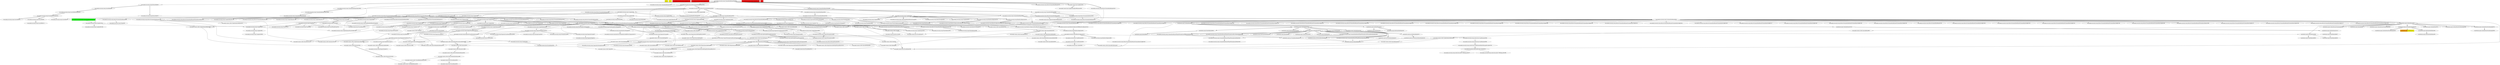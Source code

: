 digraph enhanced {
	"ochiai" [style=striped shape=box fillcolor="yellow"];
	"d4" [style=striped shape=box fillcolor="yellow"];
	"com.google.javascript.jscomp.Compiler#1460" [style=striped shape=box fillcolor="red"];
	"com.google.javascript.jscomp.Compiler#1396" [style=striped shape=box fillcolor="red"];
	"org.kohsuke.args4j.FieldSetter#31" [style=striped shape=box fillcolor="orange:yellow"];
	"com.google.javascript.jscomp.Compiler#1468" [style=striped shape=box fillcolor="red"];
	"real" [style=striped shape=box fillcolor="red"];
	"com.google.javascript.jscomp.CommandLineRunnerTest#798" [style=striped shape=box fillcolor="green"];
	"com.google.common.collect.RegularImmutableMap$NonTerminalEntry#116" -> "com.google.common.collect.ImmutableEntry#34";
	"com.google.common.collect.Maps#540" -> "com.google.common.collect.ImmutableEntry#34";
	"com.google.common.collect.RegularImmutableMap$TerminalEntry#134" -> "com.google.common.collect.ImmutableEntry#34";
	"com.google.javascript.jscomp.CommandLineRunner#542" -> "com.google.javascript.jscomp.AbstractCommandLineRunner$CommandLineConfig#1336";
	"com.google.common.collect.RegularImmutableMap#98" -> "com.google.common.collect.RegularImmutableMap$NonTerminalEntry#116";
	"com.google.javascript.jscomp.AbstractCommandLineRunner#197" -> "com.google.javascript.jscomp.CompilerOptions#1166" [style=bold];
	"com.google.javascript.jscomp.Compiler#1791" -> "com.google.javascript.jscomp.Compiler#1779";
	"com.google.javascript.jscomp.SourceFile$Preloaded#304" -> "com.google.javascript.jscomp.SourceFile#121" [style=bold];
	"com.google.javascript.jscomp.CommandLineRunner#542" -> "com.google.javascript.jscomp.AbstractCommandLineRunner$CommandLineConfig#1452";
	"org.kohsuke.args4j.CmdLineParser#176" -> "org.kohsuke.args4j.FieldSetter#22" [style=bold];
	"com.google.javascript.jscomp.Compiler#548" -> "com.google.javascript.jscomp.Compiler#565";
	"com.google.javascript.jscomp.Compiler#1284" -> "com.google.javascript.jscomp.Compiler#565";
	"com.google.javascript.jscomp.Compiler#298" -> "com.google.javascript.jscomp.Compiler#323";
	"com.google.javascript.jscomp.WarningLevel#34" -> "com.google.javascript.jscomp.WarningLevel#65";
	"com.google.javascript.jscomp.Compiler#323" -> "com.google.javascript.jscomp.Compiler#449" [style=bold];
	"com.google.javascript.jscomp.Compiler#227" -> "com.google.javascript.jscomp.Compiler#208";
	"org.kohsuke.args4j.CmdLineParser#155" -> "org.kohsuke.args4j.FieldSetter#26" [style=bold];
	"com.google.javascript.jscomp.RhinoErrorReporter#105" -> "com.google.javascript.jscomp.RhinoErrorReporter$NewRhinoErrorReporter#154" [style=bold];
	"com.google.javascript.jscomp.RhinoErrorReporter$NewRhinoErrorReporter#154" -> "com.google.javascript.jscomp.RhinoErrorReporter$NewRhinoErrorReporter#158" [style=bold];
	"com.google.javascript.jscomp.CompilationLevel#52" -> "com.google.javascript.jscomp.CompilationLevel#96";
	"com.google.javascript.jscomp.CommandLineRunnerTest$1#946" -> "com.google.javascript.jscomp.CommandLineRunnerTest#40" [style=bold];
	"com.google.javascript.jscomp.CommandLineRunner#542" -> "com.google.javascript.jscomp.AbstractCommandLineRunner$CommandLineConfig#1346";
	"com.google.javascript.jscomp.ComposeWarningsGuard$GuardComparator#62" -> "com.google.javascript.jscomp.WarningsGuard#84";
	"com.google.javascript.jscomp.CommandLineRunner#542" -> "com.google.javascript.jscomp.AbstractCommandLineRunner$CommandLineConfig#1466";
	"com.google.javascript.jscomp.JSSourceFile#72" -> "com.google.javascript.jscomp.SourceFile#139";
	"com.google.javascript.jscomp.CompilerInput#86" -> "com.google.javascript.jscomp.SourceFile#139";
	"com.google.javascript.jscomp.JsAst#42" -> "com.google.javascript.jscomp.SourceFile#139";
	"com.google.common.collect.RegularImmutableMap#48" -> "com.google.common.collect.Hashing#40";
	"com.google.common.collect.ImmutableSet#160" -> "com.google.common.collect.Hashing#40";
	"com.google.javascript.jscomp.AbstractCommandLineRunner#197" -> "com.google.javascript.jscomp.CompilerOptions#1177";
	"org.kohsuke.args4j.spi.StringOptionHandler#19" -> "org.kohsuke.args4j.FieldSetter#31";
	"com.google.javascript.jscomp.BasicErrorManager#37" -> "com.google.javascript.jscomp.BasicErrorManager$LeveledJSErrorComparator#115" [style=bold];
	"org.kohsuke.args4j.CmdLineParser#421" -> "org.kohsuke.args4j.CmdLineParser#512" [style=bold];
	"com.google.common.collect.RegularImmutableMap#48" -> "com.google.common.collect.RegularImmutableMap$NonTerminalEntry#121";
	"com.google.javascript.jscomp.AbstractCommandLineRunner#619" -> "com.google.javascript.jscomp.Compiler#1889" [style=bold];
	"com.google.javascript.jscomp.AbstractCommandLineRunner#619" -> "com.google.javascript.jscomp.AbstractCommandLineRunner#671" [style=bold];
	"com.google.javascript.jscomp.mozilla.rhino.ScriptRuntime$DefaultMessageProvider#3700" -> "com.google.javascript.jscomp.mozilla.rhino.Context#379" [style=bold];
	"com.google.javascript.jscomp.CommandLineRunner#542" -> "com.google.javascript.jscomp.AbstractCommandLineRunner$WarningGuardSpec#1690" [style=bold];
	"com.google.javascript.jscomp.Compiler#189" -> "com.google.javascript.jscomp.Compiler#1642" [style=bold];
	"com.google.javascript.jscomp.JSSourceFile#55" -> "com.google.javascript.jscomp.SourceFile#260" [style=bold];
	"com.google.javascript.jscomp.CompilerOptions#959" -> "com.google.javascript.jscomp.CompilerOptions#985" [style=bold];
	"com.google.javascript.jscomp.Compiler#218" -> "com.google.javascript.jscomp.ErrorFormat$2#38" [style=bold];
	"org.kohsuke.args4j.spi.StringOptionHandler#14" -> "org.kohsuke.args4j.spi.OptionHandler#40";
	"org.kohsuke.args4j.spi.BooleanOptionHandler#20" -> "org.kohsuke.args4j.spi.OptionHandler#40";
	"org.kohsuke.args4j.spi.OneArgumentOptionHandler#16" -> "org.kohsuke.args4j.spi.OptionHandler#40";
	"com.google.javascript.jscomp.CommandLineRunner$Flags$BooleanOptionHandler#359" -> "org.kohsuke.args4j.spi.OptionHandler#40";
	"org.kohsuke.args4j.spi.EnumOptionHandler#17" -> "org.kohsuke.args4j.spi.OptionHandler#40";
	"com.google.javascript.jscomp.AbstractCommandLineRunner#959" -> "com.google.javascript.jscomp.Strings#39";
	"com.google.javascript.jscomp.Tracer#440" -> "com.google.javascript.jscomp.Tracer#407" [style=bold];
	"com.google.javascript.jscomp.Compiler#500" -> "com.google.common.base.Preconditions#128";
	"com.google.javascript.jscomp.Tracer#407" -> "com.google.common.base.Preconditions#128";
	"com.google.javascript.jscomp.mozilla.rhino.Context#379" -> "com.google.javascript.jscomp.mozilla.rhino.jdk13.VMBridge_jdk13#66";
	"com.google.javascript.jscomp.CommandLineRunner#542" -> "com.google.common.collect.ImmutableList#80";
	"com.google.javascript.jscomp.RhinoErrorReporter#33" -> "com.google.javascript.jscomp.RhinoErrorReporter#73" [style=bold];
	"com.google.javascript.jscomp.CommandLineRunner#542" -> "com.google.javascript.jscomp.AbstractCommandLineRunner$CommandLineConfig#1357";
	"com.google.javascript.jscomp.ComposeWarningsGuard#141" -> "com.google.javascript.jscomp.WarningsGuard#95";
	"com.google.common.collect.ImmutableEntry#34" -> "com.google.common.collect.AbstractMapEntry#33" [style=bold];
	"com.google.javascript.jscomp.CommandLineRunner#542" -> "com.google.javascript.jscomp.AbstractCommandLineRunner$CommandLineConfig#1598";
	"com.google.javascript.jscomp.CommandLineRunner#542" -> "com.google.javascript.jscomp.AbstractCommandLineRunner$CommandLineConfig#1477";
	"com.google.javascript.jscomp.AbstractCommandLineRunner$RunTimeStats#1244" -> "com.google.javascript.jscomp.PhaseOptimizer#91" [style=bold];
	"com.google.javascript.jscomp.AbstractCommandLineRunner$RunTimeStats#1236" -> "com.google.javascript.jscomp.PhaseOptimizer#98" [style=bold];
	"com.google.javascript.jscomp.Compiler#218" -> "com.google.javascript.jscomp.CompilerOptions#1069" [style=bold];
	"org.kohsuke.args4j.CmdLineParser$CmdLineImpl#378" -> "org.kohsuke.args4j.CmdLineParser$CmdLineImpl#396" [style=bold];
	"com.google.javascript.jscomp.CommandLineRunnerTest#916" -> "com.google.javascript.jscomp.CommandLineRunnerTest#892";
	"com.google.javascript.jscomp.Compiler#323" -> "com.google.javascript.jscomp.Compiler#422" [style=bold];
	"com.google.javascript.rhino.ScriptRuntime#458" -> "com.google.javascript.rhino.Context#400" [style=bold];
	"com.google.javascript.jscomp.Compiler#500" -> "com.google.javascript.jscomp.Compiler#548";
	"com.google.common.collect.ImmutableSet#160" -> "com.google.common.collect.ImmutableSet#222" [style=bold];
	"com.google.javascript.jscomp.ComposeWarningsGuard#83" -> "com.google.common.collect.Lists#90";
	"com.google.javascript.jscomp.Compiler#298" -> "com.google.common.collect.Lists#90";
	"com.google.javascript.jscomp.SourceFile$Preloaded#304" -> "com.google.javascript.jscomp.SourceFile#79";
	"com.google.javascript.jscomp.JSSourceFile#72" -> "com.google.javascript.jscomp.SourceFile#79";
	"com.google.common.collect.Lists#90" -> "com.google.common.collect.Lists#99" [style=bold];
	"com.google.javascript.jscomp.Compiler#227" -> "com.google.javascript.jscomp.PrintStreamErrorManager#44";
	"com.google.javascript.jscomp.mozilla.rhino.ScriptRuntime#3639" -> "com.google.javascript.jscomp.mozilla.rhino.ScriptRuntime#3691";
	"org.kohsuke.args4j.CmdLineParser#155" -> "org.kohsuke.args4j.CmdLineParser#176" [style=bold];
	"com.google.javascript.jscomp.AbstractCommandLineRunner#619" -> "com.google.javascript.jscomp.CommandLineRunner#610" [style=bold];
	"com.google.common.collect.RegularImmutableMap#48" -> "com.google.common.collect.ImmutableEntry#44";
	"com.google.javascript.jscomp.SuppressDocWarningsGuard#40" -> "com.google.common.collect.ImmutableEntry#44";
	"com.google.javascript.jscomp.CommandLineRunner#542" -> "com.google.javascript.jscomp.AbstractCommandLineRunner$CommandLineConfig#1368";
	"org.kohsuke.args4j.CmdLineParser#176" -> "org.kohsuke.args4j.spi.IntOptionHandler#15" [style=bold];
	"com.google.common.collect.RegularImmutableMap#48" -> "com.google.common.collect.ImmutableEntry#40";
	"com.google.javascript.jscomp.SuppressDocWarningsGuard#40" -> "com.google.common.collect.ImmutableEntry#40";
	"com.google.javascript.jscomp.SourceFile#40" -> "com.google.javascript.jscomp.SourceFile#113" [style=bold];
	"org.kohsuke.args4j.CmdLineParser#421" -> "org.kohsuke.args4j.CmdLineParser$CmdLineImpl#388" [style=bold];
	"com.google.javascript.jscomp.BasicErrorManager#37" -> "com.google.common.collect.Sets#326";
	"com.google.javascript.jscomp.CommandLineRunnerTest#916" -> "com.google.javascript.jscomp.CommandLineRunner#738";
	"org.kohsuke.args4j.CmdLineParser#421" -> "org.kohsuke.args4j.CmdLineParser$CmdLineImpl#392" [style=bold];
	"com.google.javascript.jscomp.Compiler#189" -> "com.google.javascript.jscomp.Compiler$3#767" [style=bold];
	"org.kohsuke.args4j.CmdLineParser#133" -> "org.kohsuke.args4j.FieldSetter#16" [style=bold];
	"com.google.javascript.jscomp.CompilerOptions#952" -> "com.google.javascript.jscomp.ComposeWarningsGuard#118" [style=bold];
	"com.google.javascript.jscomp.Compiler#227" -> "com.google.javascript.jscomp.SuppressDocWarningsGuard#40" [style=bold];
	"com.google.javascript.jscomp.RhinoErrorReporter#73" -> "com.google.javascript.jscomp.RhinoErrorReporter#69" [style=bold];
	"com.google.javascript.jscomp.CompilerOptions#682" -> "com.google.common.collect.ImmutableList#68";
	"com.google.javascript.jscomp.AbstractCommandLineRunner$CommandLineConfig#1281" -> "com.google.common.collect.ImmutableList#68";
	"org.kohsuke.args4j.CmdLineParser#176" -> "org.kohsuke.args4j.spi.EnumOptionHandler#17" [style=bold];
	"org.kohsuke.args4j.CmdLineParser#176" -> "org.kohsuke.args4j.spi.StringOptionHandler#14";
	"com.google.javascript.jscomp.CommandLineRunner$Flags$WarningGuardErrorOptionHandler#399" -> "org.kohsuke.args4j.spi.StringOptionHandler#14";
	"com.google.javascript.jscomp.CommandLineRunner$Flags$WarningGuardWarningOptionHandler#408" -> "org.kohsuke.args4j.spi.StringOptionHandler#14";
	"com.google.javascript.jscomp.CommandLineRunner$Flags$WarningGuardOffOptionHandler#418" -> "org.kohsuke.args4j.spi.StringOptionHandler#14";
	"com.google.common.collect.RegularImmutableMap#48" -> "com.google.common.collect.RegularImmutableMap$TerminalEntry#138";
	"org.kohsuke.args4j.CmdLineParser#155" -> "org.kohsuke.args4j.CmdLineParser#164" [style=bold];
	"com.google.javascript.jscomp.CommandLineRunner#542" -> "com.google.javascript.jscomp.AbstractCommandLineRunner$CommandLineConfig#1652";
	"com.google.javascript.jscomp.CommandLineRunner#542" -> "com.google.javascript.jscomp.AbstractCommandLineRunner$CommandLineConfig#1417";
	"com.google.common.collect.RegularImmutableMap#98" -> "com.google.common.collect.RegularImmutableMap$TerminalEntry#134" [style=bold];
	"org.kohsuke.args4j.MultiValueFieldSetter#46" -> "org.kohsuke.args4j.MultiValueFieldSetter#59" [style=bold];
	"org.kohsuke.args4j.CmdLineParser#176" -> "com.google.javascript.jscomp.CommandLineRunner$Flags$WarningGuardWarningOptionHandler#408" [style=bold];
	"org.kohsuke.args4j.CmdLineParser#421" -> "org.kohsuke.args4j.spi.StringOptionHandler#19" [style=bold];
	"org.kohsuke.args4j.CmdLineParser#176" -> "com.google.javascript.jscomp.CommandLineRunner$Flags$WarningGuardOffOptionHandler#418" [style=bold];
	"com.google.common.collect.Iterators$11#980" -> "com.google.common.collect.AbstractIndexedListIterator#54";
	"com.google.common.collect.ImmutableSet#160" -> "com.google.common.collect.RegularImmutableSet#39" [style=bold];
	"com.google.javascript.jscomp.ComposeWarningsGuard$GuardComparator#62" -> "com.google.javascript.jscomp.SuppressDocWarningsGuard#94" [style=bold];
	"com.google.javascript.jscomp.ComposeWarningsGuard#118" -> "com.google.common.collect.ImmutableSet$ArrayImmutableSet#392";
	"com.google.javascript.jscomp.SuppressDocWarningsGuard#40" -> "com.google.common.collect.ImmutableSet$ArrayImmutableSet#392";
	"com.google.common.collect.ImmutableSet$ArrayImmutableSet#392" -> "com.google.common.collect.ImmutableSet$ArrayImmutableSet#392";
	"com.google.javascript.jscomp.DiagnosticGroup#118" -> "com.google.common.collect.ImmutableSet$ArrayImmutableSet#392";
	"com.google.javascript.jscomp.AbstractCommandLineRunner#671" -> "com.google.javascript.jscomp.AbstractCommandLineRunner#1153";
	"com.google.javascript.jscomp.CommandLineRunner#610" -> "com.google.javascript.jscomp.CompilationLevel#52";
	"com.google.javascript.jscomp.CommandLineRunner#542" -> "org.kohsuke.args4j.CmdLineParser#91" [style=bold];
	"com.google.javascript.jscomp.CommandLineRunner#542" -> "com.google.javascript.jscomp.CommandLineRunner#490" [style=bold];
	"com.google.javascript.jscomp.Tracer#234" -> "com.google.javascript.jscomp.Tracer#958";
	"com.google.javascript.jscomp.Tracer#407" -> "com.google.javascript.jscomp.Tracer#958";
	"com.google.javascript.jscomp.BasicErrorManager#55" -> "com.google.javascript.jscomp.PrintStreamErrorManager#67";
	"com.google.javascript.jscomp.RhinoErrorReporter#109" -> "com.google.javascript.jscomp.RhinoErrorReporter$OldRhinoErrorReporter#140" [style=bold];
	"com.google.javascript.jscomp.Compiler#227" -> "com.google.javascript.jscomp.PrintStreamErrorManager#62";
	"com.google.javascript.jscomp.CommandLineRunner#542" -> "com.google.javascript.jscomp.AbstractCommandLineRunner$CommandLineConfig#1549";
	"com.google.common.collect.RegularImmutableSet#39" -> "com.google.common.collect.ImmutableSet$ArrayImmutableSet#396";
	"com.google.common.collect.RegularImmutableMap$EntrySet#202" -> "com.google.common.collect.ImmutableSet$ArrayImmutableSet#396";
	"com.google.common.collect.RegularImmutableMap$EntrySet#202" -> "com.google.common.collect.RegularImmutableMap#36";
	"org.kohsuke.args4j.spi.StringOptionHandler#19" -> "org.kohsuke.args4j.CmdLineParser$CmdLineImpl#400" [style=bold];
	"com.google.javascript.jscomp.Compiler#449" -> "com.google.javascript.jscomp.CompilerInput#95";
	"com.google.javascript.jscomp.Compiler#422" -> "com.google.javascript.jscomp.CompilerInput#95";
	"com.google.javascript.jscomp.SuppressDocWarningsGuard#40" -> "com.google.common.collect.RegularImmutableMap#35";
	"com.google.common.collect.RegularImmutableMap#35" -> "com.google.common.collect.RegularImmutableMap#35";
	"org.kohsuke.args4j.CmdLineParser$1#125" -> "org.kohsuke.args4j.CmdLineParser$1#127" [style=bold];
	"com.google.common.collect.ImmutableSet#364" -> "com.google.common.collect.ImmutableCollection#47";
	"com.google.common.collect.ImmutableList#323" -> "com.google.common.collect.ImmutableCollection#47";
	"com.google.javascript.jscomp.ComposeWarningsGuard$GuardComparator#51" -> "com.google.javascript.jscomp.ComposeWarningsGuard$GuardComparator#62";
	"org.kohsuke.args4j.CmdLineParser#91" -> "org.kohsuke.args4j.CmdLineParser$1#125" [style=bold];
	"com.google.javascript.jscomp.CommandLineRunner#610" -> "com.google.javascript.jscomp.WarningLevel#34" [style=bold];
	"com.google.javascript.jscomp.RhinoErrorReporter$OldRhinoErrorReporter#140" -> "com.google.javascript.jscomp.RhinoErrorReporter$OldRhinoErrorReporter#144" [style=bold];
	"org.kohsuke.args4j.CmdLineParser#91" -> "org.kohsuke.args4j.CmdLineParser#155" [style=bold];
	"com.google.common.collect.SingletonImmutableList#34" -> "com.google.common.collect.SingletonImmutableList#34";
	"com.google.javascript.jscomp.Compiler#365" -> "com.google.common.collect.SingletonImmutableList#34";
	"com.google.javascript.jscomp.AbstractCommandLineRunner#1153" -> "com.google.common.collect.SingletonImmutableList#34";
	"com.google.javascript.jscomp.Compiler#227" -> "com.google.javascript.jscomp.CompilerOptions#944" [style=bold];
	"com.google.javascript.jscomp.JSModule#93" -> "com.google.javascript.jscomp.JSModule#103";
	"com.google.javascript.jscomp.CommandLineRunnerTest#892" -> "com.google.javascript.jscomp.CommandLineRunner#482" [style=bold];
	"com.google.javascript.jscomp.Compiler#1734" -> "com.google.javascript.jscomp.DiagnosticGroups#31";
	"com.google.javascript.jscomp.CommandLineRunnerTest#916" -> "com.google.javascript.jscomp.JSSourceFile#55";
	"com.google.common.collect.AbstractIndexedListIterator#54" -> "com.google.common.collect.AbstractIndexedListIterator#68";
	"com.google.javascript.jscomp.DiagnosticGroupWarningsGuard#33" -> "com.google.javascript.jscomp.WarningsGuard#45";
	"com.google.javascript.jscomp.SuppressDocWarningsGuard#40" -> "com.google.javascript.jscomp.WarningsGuard#45";
	"com.google.javascript.jscomp.ComposeWarningsGuard#78" -> "com.google.javascript.jscomp.WarningsGuard#45";
	"com.google.javascript.jscomp.Compiler#1804" -> "com.google.javascript.jscomp.Compiler#1791";
	"com.google.javascript.jscomp.Compiler#1791" -> "com.google.javascript.jscomp.Compiler#1671";
	"com.google.javascript.jscomp.RhinoErrorReporter#73" -> "com.google.common.collect.ImmutableMap#117" [style=bold];
	"com.google.javascript.jscomp.CommandLineRunner#542" -> "com.google.javascript.jscomp.AbstractCommandLineRunner$CommandLineConfig#1316";
	"com.google.javascript.jscomp.JSModule#93" -> "com.google.javascript.jscomp.CompilerInput#83";
	"com.google.javascript.jscomp.SourceFile$Preloaded#300" -> "com.google.javascript.jscomp.SourceFile$Preloaded#304" [style=bold];
	"com.google.common.collect.ImmutableList#80" -> "com.google.common.collect.SingletonImmutableList#40";
	"com.google.javascript.jscomp.CommandLineRunner#634" -> "com.google.javascript.jscomp.Compiler#189";
	"org.kohsuke.args4j.CmdLineParser#176" -> "org.kohsuke.args4j.MultiValueFieldSetter#34" [style=bold];
	"com.google.javascript.jscomp.mozilla.rhino.ScriptRuntime#3691" -> "com.google.javascript.jscomp.mozilla.rhino.ScriptRuntime$DefaultMessageProvider#3700" [style=bold];
	"com.google.javascript.jscomp.CompilerInput#83" -> "com.google.javascript.jscomp.CompilerInput#86";
	"com.google.javascript.jscomp.Compiler#365" -> "com.google.javascript.jscomp.CompilerInput#86";
	"com.google.javascript.jscomp.ComposeWarningsGuard#78" -> "com.google.javascript.jscomp.ComposeWarningsGuard$GuardComparator#51";
	"com.google.javascript.jscomp.ComposeWarningsGuard#87" -> "com.google.javascript.jscomp.ComposeWarningsGuard$GuardComparator#51";
	"com.google.javascript.jscomp.AbstractCommandLineRunner#619" -> "com.google.javascript.jscomp.Compiler#500";
	"com.google.javascript.jscomp.SourceFile#260" -> "com.google.javascript.jscomp.SourceFile$Preloaded#300" [style=bold];
	"com.google.javascript.jscomp.CommandLineRunner#542" -> "com.google.javascript.jscomp.AbstractCommandLineRunner$CommandLineConfig#1431";
	"com.google.common.collect.AbstractIndexedListIterator#81" -> "com.google.common.collect.Iterators$11#982";
	"com.google.common.collect.Iterators#979" -> "com.google.common.collect.Iterators$11#980" [style=bold];
	"com.google.javascript.jscomp.Compiler#500" -> "com.google.javascript.jscomp.Compiler#867";
	"com.google.javascript.jscomp.ComposeWarningsGuard#118" -> "com.google.common.collect.AbstractIndexedListIterator#76";
	"com.google.common.collect.AbstractIndexedListIterator#81" -> "com.google.common.collect.AbstractIndexedListIterator#76";
	"com.google.javascript.jscomp.SuppressDocWarningsGuard#40" -> "com.google.common.collect.AbstractIndexedListIterator#76";
	"com.google.javascript.jscomp.DiagnosticGroup#118" -> "com.google.common.collect.AbstractIndexedListIterator#76";
	"com.google.javascript.jscomp.Compiler#227" -> "com.google.javascript.jscomp.CompilerOptions#959";
	"com.google.javascript.jscomp.CompilationLevel#96" -> "com.google.javascript.jscomp.CompilerOptions#959";
	"com.google.javascript.jscomp.ComposeWarningsGuard$GuardComparator#51" -> "com.google.javascript.jscomp.ComposeWarningsGuard$GuardComparator#56" [style=bold];
	"com.google.javascript.jscomp.AbstractCommandLineRunner#197" -> "com.google.javascript.jscomp.AbstractCommandLineRunner#795" [style=bold];
	"com.google.javascript.jscomp.AbstractCommandLineRunner#671" -> "com.google.javascript.jscomp.AbstractCommandLineRunner#1011";
	"com.google.javascript.jscomp.Compiler#227" -> "com.google.javascript.jscomp.CompilerOptions#952";
	"com.google.javascript.jscomp.AbstractCommandLineRunner#117" -> "com.google.javascript.jscomp.AbstractCommandLineRunner$RunTimeStats#1226";
	"com.google.javascript.jscomp.AbstractCommandLineRunner$RunTimeStats#1226" -> "com.google.javascript.jscomp.AbstractCommandLineRunner$RunTimeStats#1226";
	"com.google.javascript.jscomp.AbstractCommandLineRunner#284" -> "com.google.javascript.jscomp.AbstractCommandLineRunner$RunTimeStats#1226";
	"com.google.javascript.jscomp.CommandLineRunner#542" -> "com.google.javascript.jscomp.AbstractCommandLineRunner$CommandLineConfig#1308";
	"com.google.javascript.jscomp.mozilla.rhino.Context#379" -> "com.google.javascript.jscomp.mozilla.rhino.jdk13.VMBridge_jdk13#77";
	"org.kohsuke.args4j.CmdLineParser#176" -> "org.kohsuke.args4j.spi.BooleanOptionHandler#20" [style=bold];
	"com.google.javascript.jscomp.AbstractCommandLineRunner#197" -> "com.google.javascript.jscomp.AbstractCommandLineRunner$WarningGuardSpec#1671" [style=bold];
	"com.google.javascript.jscomp.CommandLineRunner#542" -> "com.google.javascript.jscomp.AbstractCommandLineRunner$CommandLineConfig#1324";
	"com.google.javascript.jscomp.Compiler#500" -> "com.google.javascript.jscomp.Compiler#298";
	"org.kohsuke.args4j.spi.StringOptionHandler#19" -> "org.kohsuke.args4j.MultiValueFieldSetter#46" [style=bold];
	"org.kohsuke.args4j.CmdLineParser#176" -> "org.kohsuke.args4j.OptionDef#44" [style=bold];
	"com.google.common.collect.RegularImmutableMap#35" -> "com.google.common.collect.RegularImmutableMap$EntrySet#202";
	"com.google.javascript.jscomp.CommandLineRunner#542" -> "com.google.javascript.jscomp.AbstractCommandLineRunner$CommandLineConfig#1563";
	"com.google.javascript.jscomp.CommandLineRunner#542" -> "com.google.javascript.jscomp.AbstractCommandLineRunner$CommandLineConfig#1442";
	"org.kohsuke.args4j.CmdLineParser#421" -> "org.kohsuke.args4j.OptionDef#40" [style=bold];
	"com.google.javascript.jscomp.Compiler$3#767" -> "com.google.javascript.jscomp.PassFactory#42";
	"org.kohsuke.args4j.CmdLineParser#91" -> "org.kohsuke.args4j.CmdLineParser#133" [style=bold];
	"com.google.javascript.jscomp.AbstractCommandLineRunner#671" -> "com.google.javascript.jscomp.AbstractCommandLineRunner#566";
	"com.google.javascript.jscomp.Tracer#234" -> "com.google.javascript.jscomp.Tracer$1#223" [style=bold];
	"com.google.javascript.jscomp.Compiler#500" -> "com.google.javascript.jscomp.Compiler#858";
	"com.google.javascript.jscomp.ComposeWarningsGuard#118" -> "com.google.common.collect.AbstractIndexedListIterator#81";
	"com.google.javascript.jscomp.SuppressDocWarningsGuard#40" -> "com.google.common.collect.AbstractIndexedListIterator#81";
	"com.google.javascript.jscomp.DiagnosticGroup#118" -> "com.google.common.collect.AbstractIndexedListIterator#81";
	"com.google.javascript.jscomp.AbstractCommandLineRunner$CommandLineConfig#1620" -> "com.google.common.base.Preconditions#186";
	"com.google.common.collect.Lists#90" -> "com.google.common.base.Preconditions#186";
	"com.google.javascript.jscomp.LightweightMessageFormatter#49" -> "com.google.common.base.Preconditions#186";
	"com.google.javascript.jscomp.AbstractCommandLineRunner#117" -> "com.google.common.base.Preconditions#186";
	"com.google.common.collect.SingletonImmutableList#40" -> "com.google.common.base.Preconditions#186";
	"com.google.common.collect.Sets#326" -> "com.google.common.base.Preconditions#186";
	"com.google.common.collect.Iterators#979" -> "com.google.common.base.Preconditions#186";
	"com.google.javascript.jscomp.CommandLineRunner#634" -> "com.google.javascript.jscomp.AbstractCommandLineRunner#328" [style=bold];
	"com.google.javascript.jscomp.AbstractCommandLineRunner$RunTimeStats#1226" -> "com.google.javascript.jscomp.AbstractCommandLineRunner$RunTimeStats#1236";
	"com.google.javascript.jscomp.Compiler#227" -> "com.google.javascript.jscomp.CompilerOptions#963" [style=bold];
	"com.google.javascript.jscomp.JSSourceFile#55" -> "com.google.javascript.jscomp.JSSourceFile#72" [style=bold];
	"com.google.javascript.jscomp.DiagnosticGroupWarningsGuard#45" -> "com.google.javascript.jscomp.CheckLevel#30";
	"com.google.javascript.jscomp.Compiler#227" -> "com.google.javascript.jscomp.CheckLevel#30";
	"com.google.javascript.jscomp.DiagnosticGroupWarningsGuard#50" -> "com.google.javascript.jscomp.CheckLevel#30";
	"com.google.javascript.jscomp.CommandLineRunner#610" -> "com.google.javascript.jscomp.CommandLineRunner$Flags#93";
	"com.google.javascript.jscomp.CommandLineRunner#640" -> "com.google.javascript.jscomp.CommandLineRunner$Flags#93";
	"com.google.javascript.jscomp.CommandLineRunner#542" -> "com.google.javascript.jscomp.CommandLineRunner$Flags#93";
	"com.google.javascript.jscomp.CommandLineRunner#482" -> "com.google.javascript.jscomp.CommandLineRunner$Flags#93";
	"com.google.javascript.jscomp.CommandLineRunner$Flags#93" -> "com.google.javascript.jscomp.CommandLineRunner$Flags#93";
	"org.kohsuke.args4j.CmdLineParser#164" -> "org.kohsuke.args4j.CmdLineParser#483";
	"org.kohsuke.args4j.CmdLineParser#421" -> "org.kohsuke.args4j.CmdLineParser#483";
	"com.google.javascript.jscomp.CommandLineRunnerTest#798" -> "com.google.javascript.jscomp.CommandLineRunnerTest#916";
	"com.google.common.collect.ImmutableMap#117" -> "com.google.common.collect.ImmutableMap#139";
	"com.google.common.collect.ImmutableMap#240" -> "com.google.common.collect.ImmutableMap#139";
	"com.google.javascript.jscomp.AbstractCommandLineRunner#619" -> "com.google.javascript.jscomp.AbstractCommandLineRunner#381";
	"com.google.javascript.jscomp.PrintStreamErrorManager#67" -> "com.google.javascript.jscomp.BasicErrorManager#77";
	"com.google.common.collect.Iterators#1029" -> "com.google.common.collect.Iterators$13#1029" [style=bold];
	"com.google.javascript.jscomp.PrintStreamErrorManager#67" -> "com.google.javascript.jscomp.BasicErrorManager#73";
	"com.google.javascript.jscomp.Compiler#1779" -> "com.google.javascript.jscomp.BasicErrorManager#73";
	"com.google.javascript.jscomp.CompilerOptions#959" -> "com.google.javascript.jscomp.DiagnosticGroupWarningsGuard#33";
	"com.google.javascript.jscomp.Compiler#227" -> "com.google.javascript.jscomp.DiagnosticGroupWarningsGuard#33";
	"com.google.javascript.jscomp.SuppressDocWarningsGuard#40" -> "com.google.javascript.jscomp.DiagnosticGroupWarningsGuard#33";
	"com.google.javascript.jscomp.CommandLineRunnerTest#916" -> "com.google.javascript.jscomp.AbstractCommandLineRunner#139" [style=bold];
	"com.google.javascript.jscomp.CommandLineRunnerTest#916" -> "com.google.javascript.jscomp.CommandLineRunnerTest$1#943";
	"com.google.javascript.jscomp.AbstractCommandLineRunner#284" -> "com.google.javascript.jscomp.CommandLineRunnerTest$1#943";
	"com.google.javascript.jscomp.CompilerOptions#682" -> "com.google.common.collect.Maps#83";
	"com.google.javascript.jscomp.SuppressDocWarningsGuard#40" -> "com.google.common.collect.Maps#83";
	"com.google.javascript.jscomp.ComposeWarningsGuard#78" -> "com.google.common.collect.Maps#83";
	"com.google.javascript.jscomp.Compiler#422" -> "com.google.common.collect.Maps#83";
	"com.google.javascript.jscomp.CommandLineRunnerTest$1#943" -> "com.google.javascript.jscomp.CommandLineRunnerTest$1#946" [style=bold];
	"org.kohsuke.args4j.CmdLineParser#176" -> "com.google.javascript.jscomp.CommandLineRunner$Flags$BooleanOptionHandler#359" [style=bold];
	"com.google.common.collect.ImmutableSet#144" -> "com.google.common.collect.ImmutableSet#160";
	"com.google.javascript.jscomp.AbstractCommandLineRunner$RunTimeStats#1226" -> "com.google.javascript.jscomp.AbstractCommandLineRunner$RunTimeStats#1244";
	"com.google.javascript.jscomp.AbstractCommandLineRunner#197" -> "com.google.javascript.jscomp.AbstractCommandLineRunner#818" [style=bold];
	"com.google.javascript.jscomp.CommandLineRunner#542" -> "com.google.javascript.jscomp.AbstractCommandLineRunner$CommandLineConfig#1609";
	"com.google.javascript.jscomp.CommandLineRunner#610" -> "com.google.javascript.jscomp.ClosureCodingConvention#38";
	"com.google.javascript.jscomp.CommandLineRunner#542" -> "com.google.javascript.jscomp.ClosureCodingConvention#38";
	"com.google.javascript.jscomp.Compiler#189" -> "com.google.javascript.jscomp.ClosureCodingConvention#38";
	"com.google.javascript.jscomp.Compiler#298" -> "com.google.javascript.jscomp.JSModule#62";
	"com.google.javascript.jscomp.Compiler#365" -> "com.google.common.collect.Iterators$13#1033";
	"com.google.javascript.jscomp.AbstractCommandLineRunner#1153" -> "com.google.common.collect.Iterators$13#1033";
	"com.google.javascript.jscomp.DiagnosticGroup#118" -> "com.google.common.collect.Iterators$13#1033";
	"com.google.javascript.jscomp.JSModule#103" -> "com.google.javascript.jscomp.CompilerInput#294" [style=bold];
	"com.google.javascript.jscomp.CommandLineRunner#542" -> "com.google.javascript.jscomp.AbstractCommandLineRunner$CommandLineConfig#1620";
	"org.kohsuke.args4j.CmdLineParser#155" -> "org.kohsuke.args4j.MultiValueFieldSetter#29" [style=bold];
	"com.google.javascript.jscomp.Compiler#365" -> "com.google.common.collect.Iterators$13#1037";
	"com.google.javascript.jscomp.AbstractCommandLineRunner#1153" -> "com.google.common.collect.Iterators$13#1037";
	"com.google.javascript.jscomp.DiagnosticGroup#118" -> "com.google.common.collect.Iterators$13#1037";
	"com.google.javascript.jscomp.CommandLineRunner#542" -> "com.google.javascript.jscomp.AbstractCommandLineRunner$CommandLineConfig#1503";
	"com.google.javascript.jscomp.DiagnosticGroup#118" -> "com.google.javascript.jscomp.DiagnosticGroup#111";
	"com.google.javascript.jscomp.AbstractCommandLineRunner#830" -> "com.google.javascript.jscomp.AbstractCommandLineRunner#152";
	"com.google.javascript.jscomp.CommandLineRunner#640" -> "com.google.javascript.jscomp.AbstractCommandLineRunner#152";
	"com.google.javascript.jscomp.AbstractCommandLineRunner#381" -> "com.google.javascript.jscomp.AbstractCommandLineRunner#152";
	"org.kohsuke.args4j.NamedOptionDef#11" -> "org.kohsuke.args4j.OptionDef#23" [style=bold];
	"com.google.javascript.jscomp.Compiler#227" -> "com.google.javascript.jscomp.DiagnosticGroup#72";
	"com.google.javascript.jscomp.ComposeWarningsGuard#118" -> "com.google.javascript.jscomp.DiagnosticGroup#72";
	"org.kohsuke.args4j.CmdLineParser#133" -> "org.kohsuke.args4j.MultiValueFieldSetter#20" [style=bold];
	"com.google.javascript.jscomp.Compiler#323" -> "com.google.javascript.jscomp.Compiler#399" [style=bold];
	"com.google.javascript.jscomp.CommandLineRunnerTest#916" -> "com.google.javascript.jscomp.AbstractCommandLineRunner#276" [style=bold];
	"com.google.javascript.jscomp.DiagnosticGroups#58" -> "com.google.common.collect.ImmutableMap#240" [style=bold];
	"com.google.common.collect.ImmutableMap#139" -> "com.google.common.collect.Maps#540";
	"com.google.javascript.jscomp.RhinoErrorReporter#73" -> "com.google.javascript.jscomp.mozilla.rhino.ScriptRuntime#3639";
	"com.google.javascript.jscomp.Compiler#500" -> "com.google.javascript.jscomp.Compiler#1804";
	"com.google.common.collect.SingletonImmutableSet#32" -> "com.google.common.collect.SingletonImmutableSet#32";
	"com.google.javascript.jscomp.DiagnosticGroup#118" -> "com.google.common.collect.SingletonImmutableSet#32";
	"com.google.javascript.jscomp.AbstractCommandLineRunner#619" -> "com.google.javascript.jscomp.AbstractCommandLineRunner#942";
	"com.google.javascript.jscomp.DiagnosticGroupWarningsGuard#45" -> "com.google.javascript.jscomp.DiagnosticGroup#118";
	"com.google.javascript.jscomp.CommandLineRunnerTest#916" -> "com.google.common.base.Suppliers#193" [style=bold];
	"com.google.javascript.jscomp.CommandLineRunner#542" -> "com.google.javascript.jscomp.AbstractCommandLineRunner$CommandLineConfig#1631";
	"com.google.javascript.jscomp.Compiler#1284" -> "com.google.javascript.jscomp.Compiler$5#1284" [style=bold];
	"com.google.javascript.jscomp.Compiler#323" -> "com.google.javascript.jscomp.Compiler#385" [style=bold];
	"com.google.javascript.jscomp.CompilerInput#86" -> "com.google.common.collect.Sets#159";
	"com.google.javascript.jscomp.ComposeWarningsGuard#83" -> "com.google.javascript.jscomp.ComposeWarningsGuard#78";
	"com.google.javascript.jscomp.Compiler#227" -> "com.google.javascript.jscomp.ComposeWarningsGuard#78";
	"com.google.javascript.jscomp.CommandLineRunner#610" -> "com.google.javascript.jscomp.CompilerOptions#1106";
	"com.google.javascript.jscomp.AbstractCommandLineRunner#197" -> "com.google.javascript.jscomp.CompilerOptions#1106";
	"com.google.javascript.jscomp.CommandLineRunner$Flags$WarningGuardSetter#422" -> "com.google.javascript.jscomp.CommandLineRunner$Flags$WarningGuardSetter#426" [style=bold];
	"com.google.javascript.jscomp.DiagnosticGroup#111" -> "com.google.common.collect.SingletonImmutableSet#63" [style=bold];
	"org.kohsuke.args4j.spi.IntOptionHandler#15" -> "org.kohsuke.args4j.spi.OneArgumentOptionHandler#16" [style=bold];
	"com.google.javascript.jscomp.CommandLineRunner#482" -> "com.google.javascript.jscomp.AbstractCommandLineRunner#117" [style=bold];
	"com.google.javascript.jscomp.CommandLineRunner$Flags$WarningGuardErrorOptionHandler#399" -> "com.google.javascript.jscomp.CommandLineRunner$Flags$WarningGuardSetter#422";
	"com.google.javascript.jscomp.CommandLineRunner$Flags$WarningGuardWarningOptionHandler#408" -> "com.google.javascript.jscomp.CommandLineRunner$Flags$WarningGuardSetter#422";
	"com.google.javascript.jscomp.CommandLineRunner$Flags$WarningGuardOffOptionHandler#418" -> "com.google.javascript.jscomp.CommandLineRunner$Flags$WarningGuardSetter#422";
	"com.google.common.collect.ImmutableMap#117" -> "com.google.common.collect.RegularImmutableMap#48";
	"com.google.common.collect.ImmutableMap#240" -> "com.google.common.collect.RegularImmutableMap#48";
	"com.google.javascript.jscomp.Compiler#582" -> "com.google.javascript.jscomp.Compiler$2#585" [style=bold];
	"com.google.common.collect.RegularImmutableMap#48" -> "com.google.common.collect.ImmutableMap#269";
	"com.google.javascript.jscomp.CommandLineRunner#542" -> "com.google.javascript.jscomp.AbstractCommandLineRunner$CommandLineConfig#1641";
	"com.google.javascript.jscomp.CommandLineRunner#542" -> "com.google.javascript.jscomp.AbstractCommandLineRunner$CommandLineConfig#1406";
	"com.google.javascript.jscomp.Compiler#858" -> "com.google.javascript.jscomp.Tracer#234";
	"com.google.javascript.jscomp.AbstractCommandLineRunner#1153" -> "com.google.common.collect.SingletonImmutableList#147";
	"com.google.javascript.jscomp.Compiler#548" -> "com.google.javascript.jscomp.Compiler$1#548" [style=bold];
	"com.google.common.collect.SingletonImmutableSet#63" -> "com.google.javascript.jscomp.DiagnosticType#115" [style=bold];
	"com.google.common.collect.SingletonImmutableList#40" -> "com.google.common.collect.ImmutableList#323";
	"com.google.javascript.jscomp.Compiler#867" -> "com.google.javascript.jscomp.CompilerOptions$TracerMode#1296";
	"com.google.javascript.jscomp.Compiler#858" -> "com.google.javascript.jscomp.CompilerOptions$TracerMode#1296";
	"com.google.javascript.jscomp.Compiler#565" -> "com.google.javascript.jscomp.CompilerOptions$TracerMode#1296";
	"com.google.common.collect.AbstractIndexedListIterator#68" -> "com.google.common.collect.UnmodifiableListIterator#36";
	"com.google.javascript.jscomp.CommandLineRunner#542" -> "com.google.javascript.jscomp.AbstractCommandLineRunner$CommandLineConfig#1517";
	"com.google.javascript.jscomp.Compiler#227" -> "com.google.javascript.jscomp.DiagnosticGroups#58" [style=bold];
	"com.google.javascript.jscomp.CompilerInput#86" -> "com.google.javascript.jscomp.JsAst#42";
	"com.google.common.collect.UnmodifiableListIterator#36" -> "com.google.common.collect.UnmodifiableIterator#32";
	"com.google.common.collect.Iterators$13#1029" -> "com.google.common.collect.UnmodifiableIterator#32";
	"com.google.javascript.jscomp.LightweightMessageFormatter#49" -> "com.google.javascript.jscomp.AbstractMessageFormatter#32";
	"com.google.javascript.jscomp.AbstractCommandLineRunner#619" -> "com.google.javascript.jscomp.CommandLineRunner#640" [style=bold];
	"com.google.javascript.jscomp.ErrorFormat$2#38" -> "com.google.javascript.jscomp.AbstractMessageFormatter#37";
	"org.kohsuke.args4j.CmdLineParser#421" -> "org.kohsuke.args4j.CmdLineParser$CmdLineImpl#378" [style=bold];
	"com.google.javascript.jscomp.Compiler#323" -> "com.google.javascript.jscomp.Compiler#365" [style=bold];
	"com.google.javascript.jscomp.AbstractCommandLineRunner#179" -> "com.google.javascript.jscomp.Compiler#1734";
	"com.google.javascript.jscomp.Compiler#227" -> "com.google.javascript.jscomp.Compiler#1734";
	"com.google.javascript.jscomp.Compiler#867" -> "com.google.javascript.jscomp.Tracer#440";
	"com.google.javascript.jscomp.CommandLineRunner#542" -> "com.google.javascript.jscomp.AbstractCommandLineRunner$CommandLineConfig#1490";
	"com.google.javascript.jscomp.CommandLineRunnerTest#40" -> "com.google.javascript.jscomp.CommandLineRunnerTest#798" [style=dotted];
	"com.google.javascript.jscomp.ComposeWarningsGuard#78" -> "com.google.javascript.jscomp.ComposeWarningsGuard#99";
	"com.google.javascript.jscomp.ComposeWarningsGuard#87" -> "com.google.javascript.jscomp.ComposeWarningsGuard#99";
	"com.google.javascript.jscomp.ComposeWarningsGuard#141" -> "com.google.javascript.jscomp.WarningsGuard#106";
	"com.google.javascript.jscomp.DiagnosticGroup#72" -> "com.google.javascript.jscomp.DiagnosticType#121";
	"com.google.javascript.jscomp.AbstractCommandLineRunner#197" -> "com.google.javascript.jscomp.AbstractCommandLineRunner#179" [style=bold];
	"com.google.common.collect.ImmutableSet$ArrayImmutableSet#396" -> "com.google.common.collect.ImmutableSet#364";
	"org.kohsuke.args4j.CmdLineParser#421" -> "org.kohsuke.args4j.CmdLineParser$CmdLineImpl#382" [style=bold];
	"org.kohsuke.args4j.CmdLineParser#483" -> "org.kohsuke.args4j.NamedOptionDef#22" [style=bold];
	"org.kohsuke.args4j.CmdLineParser$1#127" -> "org.kohsuke.args4j.NamedOptionDef#27" [style=bold];
	"com.google.common.collect.AbstractIndexedListIterator#68" -> "com.google.common.base.Preconditions#330";
	"com.google.javascript.jscomp.PrintStreamErrorManager#44" -> "com.google.javascript.jscomp.BasicErrorManager#37";
	"com.google.javascript.jscomp.AbstractCommandLineRunner#284" -> "com.google.javascript.jscomp.AbstractCommandLineRunner#619" [style=bold];
	"com.google.javascript.rhino.ScriptRuntime#422" -> "com.google.javascript.rhino.ScriptRuntime#458";
	"com.google.javascript.jscomp.Compiler#227" -> "com.google.common.collect.Lists#74";
	"com.google.javascript.jscomp.CommandLineRunnerTest#916" -> "com.google.common.collect.Lists#74";
	"com.google.javascript.jscomp.Compiler#189" -> "com.google.common.collect.Lists#74";
	"com.google.javascript.jscomp.Compiler#365" -> "com.google.common.collect.Lists#74";
	"com.google.javascript.jscomp.AbstractCommandLineRunner$CommandLineConfig#1281" -> "com.google.common.collect.Lists#74";
	"com.google.javascript.jscomp.CommandLineRunner$Flags#93" -> "com.google.common.collect.Lists#74";
	"com.google.javascript.jscomp.CommandLineRunner#490" -> "com.google.common.collect.Lists#74";
	"com.google.javascript.jscomp.Compiler#422" -> "com.google.common.collect.Lists#74";
	"com.google.javascript.jscomp.Compiler#227" -> "com.google.javascript.jscomp.ComposeWarningsGuard#141";
	"com.google.javascript.jscomp.CompilerOptions#944" -> "com.google.javascript.jscomp.ComposeWarningsGuard#141";
	"com.google.javascript.jscomp.CommandLineRunnerTest#798" -> "com.google.javascript.jscomp.Compiler#1284";
	"com.google.javascript.jscomp.AbstractCommandLineRunner#671" -> "com.google.javascript.jscomp.Compiler#1284";
	"org.kohsuke.args4j.CmdLineParser#176" -> "org.kohsuke.args4j.CmdLineParser#550" [style=bold];
	"com.google.javascript.jscomp.CompilerOptions#682" -> "com.google.javascript.jscomp.ComposeWarningsGuard#83" [style=bold];
	"com.google.javascript.jscomp.SourceFile$Preloaded#304" -> "com.google.javascript.jscomp.SourceFile#40" [style=bold];
	"com.google.javascript.jscomp.AbstractCommandLineRunner#619" -> "com.google.javascript.jscomp.CommandLineRunner#634" [style=bold];
	"com.google.javascript.jscomp.CompilerInput#294" -> "com.google.common.base.Preconditions#71";
	"com.google.javascript.jscomp.AbstractCommandLineRunner#139" -> "com.google.common.base.Preconditions#71";
	"com.google.common.collect.Lists#99" -> "com.google.common.base.Preconditions#71";
	"com.google.common.collect.SingletonImmutableList#34" -> "com.google.common.collect.Iterators#1029";
	"com.google.common.collect.SingletonImmutableSet#32" -> "com.google.common.collect.Iterators#1029";
	"com.google.javascript.jscomp.AbstractCommandLineRunner#830" -> "com.google.common.base.Suppliers$SupplierOfInstance#205";
	"com.google.javascript.jscomp.AbstractCommandLineRunner#381" -> "com.google.common.base.Suppliers$SupplierOfInstance#205";
	"com.google.javascript.jscomp.CommandLineRunner#542" -> "com.google.javascript.jscomp.AbstractCommandLineRunner$CommandLineConfig#1383";
	"com.google.common.base.Suppliers#193" -> "com.google.common.base.Suppliers$SupplierOfInstance#200" [style=bold];
	"org.kohsuke.args4j.CmdLineParser#483" -> "org.kohsuke.args4j.NamedOptionDef#18";
	"org.kohsuke.args4j.NamedOptionDef#27" -> "org.kohsuke.args4j.NamedOptionDef#18";
	"com.google.javascript.jscomp.Compiler#323" -> "com.google.javascript.jscomp.Compiler#358" [style=bold];
	"com.google.javascript.jscomp.AbstractCommandLineRunner#619" -> "com.google.javascript.jscomp.AbstractCommandLineRunner#197" [style=bold];
	"com.google.javascript.jscomp.Compiler#385" -> "com.google.javascript.jscomp.JSModule#193";
	"com.google.javascript.jscomp.Compiler#399" -> "com.google.javascript.jscomp.JSModule#193";
	"com.google.javascript.jscomp.Compiler#422" -> "com.google.javascript.jscomp.JSModule#193";
	"com.google.common.collect.ImmutableSet$ArrayImmutableSet#392" -> "com.google.common.collect.Iterators#979" [style=bold];
	"com.google.javascript.jscomp.Compiler#227" -> "com.google.javascript.jscomp.ComposeWarningsGuard#87";
	"com.google.javascript.jscomp.CompilerOptions#985" -> "com.google.javascript.jscomp.ComposeWarningsGuard#87";
	"com.google.javascript.jscomp.ComposeWarningsGuard#99" -> "com.google.javascript.jscomp.ComposeWarningsGuard#87";
	"com.google.common.collect.Lists#99" -> "com.google.common.primitives.Ints#87";
	"com.google.javascript.jscomp.AbstractCommandLineRunner$CommandLineConfig#1281" -> "com.google.javascript.jscomp.DefaultCodingConvention#32";
	"com.google.javascript.jscomp.ClosureCodingConvention#38" -> "com.google.javascript.jscomp.DefaultCodingConvention#32";
	"org.kohsuke.args4j.CmdLineParser#155" -> "org.kohsuke.args4j.NamedOptionDef#11" [style=bold];
	"com.google.javascript.jscomp.Compiler#208" -> "com.google.common.base.Preconditions#203";
	"com.google.common.collect.ImmutableMap#139" -> "com.google.common.base.Preconditions#203";
	"com.google.common.collect.RegularImmutableMap#48" -> "com.google.common.collect.RegularImmutableMap#81" [style=bold];
	"com.google.javascript.jscomp.Compiler#189" -> "com.google.javascript.jscomp.CodeChangeHandler$RecentChange#35" [style=bold];
	"com.google.javascript.jscomp.LightweightMessageFormatter#44" -> "com.google.javascript.jscomp.LightweightMessageFormatter#49" [style=bold];
	"com.google.javascript.jscomp.Compiler#298" -> "com.google.javascript.jscomp.JSModule#93";
	"com.google.javascript.jscomp.CommandLineRunner#482" -> "com.google.javascript.jscomp.CommandLineRunner#542" [style=bold];
	"com.google.javascript.jscomp.AbstractCommandLineRunner#197" -> "com.google.javascript.jscomp.CompilerOptions#1144" [style=bold];
	"com.google.javascript.jscomp.Compiler#500" -> "com.google.javascript.jscomp.BasicErrorManager#55";
	"com.google.javascript.jscomp.Compiler#565" -> "com.google.javascript.jscomp.Compiler#582" [style=bold];
	"com.google.javascript.jscomp.CommandLineRunnerTest#916" -> "com.google.javascript.jscomp.AbstractCommandLineRunner#284" [style=bold];
	"com.google.javascript.jscomp.ComposeWarningsGuard#118" -> "com.google.javascript.jscomp.DiagnosticGroupWarningsGuard#50";
	"com.google.javascript.jscomp.ComposeWarningsGuard#141" -> "com.google.javascript.jscomp.DiagnosticGroupWarningsGuard#50";
	"com.google.javascript.jscomp.CommandLineRunner#542" -> "org.kohsuke.args4j.CmdLineParser#421" [style=bold];
	"com.google.javascript.jscomp.CommandLineRunner#542" -> "com.google.javascript.jscomp.AbstractCommandLineRunner$CommandLineConfig#1395";
	"com.google.javascript.jscomp.Compiler#189" -> "com.google.javascript.jscomp.RhinoErrorReporter#109" [style=bold];
	"com.google.javascript.jscomp.ClosureCodingConvention#38" -> "com.google.common.collect.ImmutableSet#144" [style=bold];
	"com.google.javascript.jscomp.Compiler#323" -> "com.google.javascript.jscomp.Compiler#227";
	"com.google.javascript.jscomp.CommandLineRunner#640" -> "com.google.javascript.jscomp.AbstractCommandLineRunner#830" [style=bold];
	"com.google.javascript.jscomp.CommandLineRunner#542" -> "com.google.javascript.jscomp.AbstractCommandLineRunner#159";
	"com.google.common.base.Preconditions#330" -> "com.google.common.base.Preconditions#350" [style=bold];
	"com.google.javascript.jscomp.AbstractCommandLineRunner#671" -> "com.google.javascript.jscomp.AbstractCommandLineRunner#959";
	"com.google.common.collect.RegularImmutableMap#81" -> "com.google.common.base.Preconditions#114";
	"com.google.common.collect.RegularImmutableMap#48" -> "com.google.common.base.Preconditions#114";
	"com.google.javascript.jscomp.Compiler#189" -> "com.google.javascript.jscomp.RhinoErrorReporter#105" [style=bold];
	"com.google.javascript.jscomp.RhinoErrorReporter$NewRhinoErrorReporter#158" -> "com.google.javascript.jscomp.RhinoErrorReporter#33";
	"com.google.javascript.jscomp.RhinoErrorReporter$OldRhinoErrorReporter#144" -> "com.google.javascript.jscomp.RhinoErrorReporter#33";
	"com.google.javascript.jscomp.Tracer#234" -> "com.google.javascript.jscomp.Tracer$ThreadTrace#745";
	"com.google.javascript.jscomp.Tracer#407" -> "com.google.javascript.jscomp.Tracer$ThreadTrace#745";
	"com.google.javascript.jscomp.ErrorFormat$2#38" -> "com.google.javascript.jscomp.LightweightMessageFormatter#44";
	"com.google.javascript.jscomp.AbstractCommandLineRunner#197" -> "com.google.javascript.jscomp.AbstractCommandLineRunner#1081" [style=bold];
	"com.google.common.collect.RegularImmutableMap#48" -> "com.google.common.collect.RegularImmutableMap#93" [style=bold];
	"com.google.javascript.jscomp.CommandLineRunner#610" -> "com.google.javascript.jscomp.CompilerOptions#682";
	"org.kohsuke.args4j.CmdLineParser#176" -> "com.google.javascript.jscomp.CommandLineRunner$Flags$WarningGuardErrorOptionHandler#399" [style=bold];
	"com.google.javascript.jscomp.Compiler#858" -> "com.google.javascript.jscomp.CodeChangeHandler$RecentChange#43";
	"com.google.javascript.jscomp.ComposeWarningsGuard#118" -> "com.google.javascript.jscomp.DiagnosticGroup#130";
	"com.google.javascript.jscomp.AbstractCommandLineRunner#795" -> "com.google.javascript.jscomp.AbstractCommandLineRunner$CommandLineConfig#1281";
	"com.google.javascript.jscomp.AbstractCommandLineRunner#117" -> "com.google.javascript.jscomp.AbstractCommandLineRunner$CommandLineConfig#1281";
	"com.google.javascript.jscomp.AbstractCommandLineRunner#1011" -> "com.google.javascript.jscomp.AbstractCommandLineRunner$CommandLineConfig#1281";
	"com.google.javascript.jscomp.AbstractCommandLineRunner#284" -> "com.google.javascript.jscomp.AbstractCommandLineRunner$CommandLineConfig#1281";
	"com.google.javascript.jscomp.AbstractCommandLineRunner#619" -> "com.google.javascript.jscomp.AbstractCommandLineRunner$CommandLineConfig#1281";
	"com.google.javascript.jscomp.AbstractCommandLineRunner#1153" -> "com.google.javascript.jscomp.AbstractCommandLineRunner$CommandLineConfig#1281";
	"com.google.javascript.jscomp.AbstractCommandLineRunner#671" -> "com.google.javascript.jscomp.AbstractCommandLineRunner$CommandLineConfig#1281";
	"com.google.javascript.jscomp.AbstractCommandLineRunner#197" -> "com.google.javascript.jscomp.AbstractCommandLineRunner$CommandLineConfig#1281";
	"com.google.javascript.jscomp.AbstractCommandLineRunner#818" -> "com.google.javascript.jscomp.AbstractCommandLineRunner$CommandLineConfig#1281";
	"com.google.common.collect.RegularImmutableMap#48" -> "com.google.common.collect.RegularImmutableMap#98" [style=bold];
	"com.google.javascript.jscomp.CommandLineRunner#542" -> "com.google.javascript.jscomp.AbstractCommandLineRunner$CommandLineConfig#1286";
	"com.google.javascript.jscomp.Compiler#227" -> "com.google.javascript.jscomp.Compiler#218";
	"com.google.javascript.jscomp.ComposeWarningsGuard#118" -> "com.google.javascript.jscomp.DiagnosticGroupWarningsGuard#45";
	"com.google.javascript.jscomp.ComposeWarningsGuard#141" -> "com.google.javascript.jscomp.DiagnosticGroupWarningsGuard#45";
	"com.google.javascript.jscomp.RhinoErrorReporter#73" -> "com.google.javascript.rhino.ScriptRuntime#422";
	"com.google.javascript.jscomp.Compiler#189" -> "com.google.javascript.jscomp.AbstractCompiler#39" [style=bold];
}

